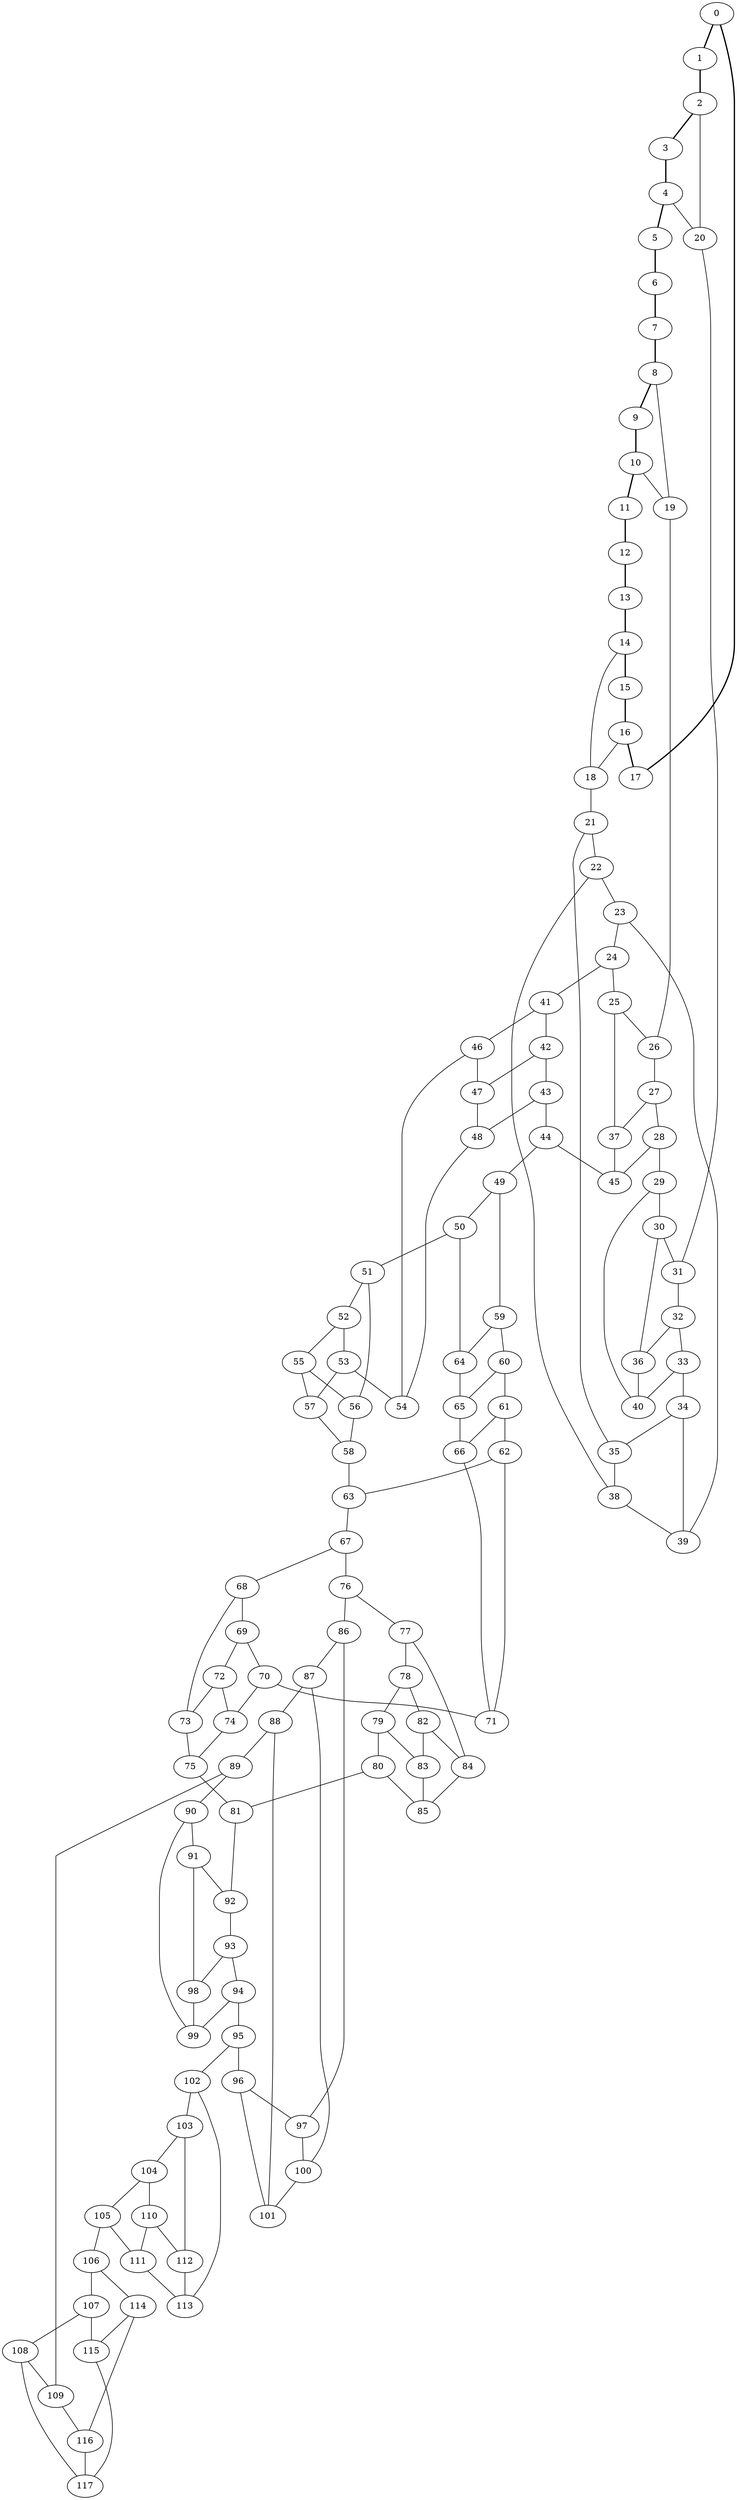 //Inside of this graph isn't 3-connected
graph G {
0 [ pos = " 19.50,0.00!" ];
0 -- 1[style=bold];
0 -- 17[style=bold];
1 [ pos = " 18.32,6.67!" ];
1 -- 2[style=bold];
2 [ pos = " 14.94,12.53!" ];
2 -- 3[style=bold];
2 -- 20;
3 [ pos = " 9.75,16.89!" ];
3 -- 4[style=bold];
4 [ pos = " 3.39,19.20!" ];
4 -- 5[style=bold];
4 -- 20;
5 [ pos = " -3.39,19.20!" ];
5 -- 6[style=bold];
6 [ pos = " -9.75,16.89!" ];
6 -- 7[style=bold];
7 [ pos = " -14.94,12.53!" ];
7 -- 8[style=bold];
8 [ pos = " -18.32,6.67!" ];
8 -- 9[style=bold];
8 -- 19;
9 [ pos = " -19.50,0.00!" ];
9 -- 10[style=bold];
10 [ pos = " -18.32,-6.67!" ];
10 -- 11[style=bold];
10 -- 19;
11 [ pos = " -14.94,-12.53!" ];
11 -- 12[style=bold];
12 [ pos = " -9.75,-16.89!" ];
12 -- 13[style=bold];
13 [ pos = " -3.39,-19.20!" ];
13 -- 14[style=bold];
14 [ pos = " 3.39,-19.20!" ];
14 -- 15[style=bold];
14 -- 18;
15 [ pos = " 9.75,-16.89!" ];
15 -- 16[style=bold];
16 [ pos = " 14.94,-12.53!" ];
16 -- 17[style=bold];
16 -- 18;
17 [ pos = " 18.32,-6.67!" ];
18 -- 21;
19 -- 26;
20 -- 31;
21 -- 22;
21 -- 35;
22 -- 23;
22 -- 38;
23 -- 24;
23 -- 39;
24 -- 25;
24 -- 41;
25 -- 26;
25 -- 37;
26 -- 27;
27 -- 28;
27 -- 37;
28 -- 29;
28 -- 45;
29 -- 30;
29 -- 40;
30 -- 31;
30 -- 36;
31 -- 32;
32 -- 33;
32 -- 36;
33 -- 34;
33 -- 40;
34 -- 35;
34 -- 39;
35 -- 38;
36 -- 40;
37 -- 45;
38 -- 39;
41 -- 42;
41 -- 46;
42 -- 43;
42 -- 47;
43 -- 44;
43 -- 48;
44 -- 45;
44 -- 49;
46 -- 47;
46 -- 54;
47 -- 48;
48 -- 54;
49 -- 50;
49 -- 59;
50 -- 51;
50 -- 64;
51 -- 52;
51 -- 56;
52 -- 53;
52 -- 55;
53 -- 54;
53 -- 57;
55 -- 56;
55 -- 57;
56 -- 58;
57 -- 58;
58 -- 63;
59 -- 60;
59 -- 64;
60 -- 61;
60 -- 65;
61 -- 62;
61 -- 66;
62 -- 63;
62 -- 71;
63 -- 67;
64 -- 65;
65 -- 66;
66 -- 71;
67 -- 68;
67 -- 76;
68 -- 69;
68 -- 73;
69 -- 70;
69 -- 72;
70 -- 71;
70 -- 74;
72 -- 73;
72 -- 74;
73 -- 75;
74 -- 75;
75 -- 81;
76 -- 77;
76 -- 86;
77 -- 78;
77 -- 84;
78 -- 79;
78 -- 82;
79 -- 80;
79 -- 83;
80 -- 81;
80 -- 85;
81 -- 92;
82 -- 83;
82 -- 84;
83 -- 85;
84 -- 85;
86 -- 87;
86 -- 97;
87 -- 88;
87 -- 100;
88 -- 89;
88 -- 101;
89 -- 90;
89 -- 109;
90 -- 91;
90 -- 99;
91 -- 92;
91 -- 98;
92 -- 93;
93 -- 94;
93 -- 98;
94 -- 95;
94 -- 99;
95 -- 96;
95 -- 102;
96 -- 97;
96 -- 101;
97 -- 100;
98 -- 99;
100 -- 101;
102 -- 103;
102 -- 113;
103 -- 104;
103 -- 112;
104 -- 105;
104 -- 110;
105 -- 106;
105 -- 111;
106 -- 107;
106 -- 114;
107 -- 108;
107 -- 115;
108 -- 109;
108 -- 117;
109 -- 116;
110 -- 111;
110 -- 112;
111 -- 113;
112 -- 113;
114 -- 115;
114 -- 116;
115 -- 117;
116 -- 117;
}
